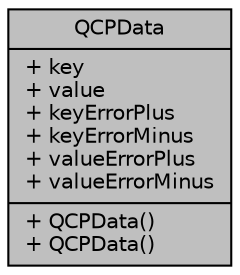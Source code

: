 digraph "QCPData"
{
  edge [fontname="Helvetica",fontsize="10",labelfontname="Helvetica",labelfontsize="10"];
  node [fontname="Helvetica",fontsize="10",shape=record];
  Node1 [label="{QCPData\n|+ key\l+ value\l+ keyErrorPlus\l+ keyErrorMinus\l+ valueErrorPlus\l+ valueErrorMinus\l|+ QCPData()\l+ QCPData()\l}",height=0.2,width=0.4,color="black", fillcolor="grey75", style="filled", fontcolor="black"];
}
